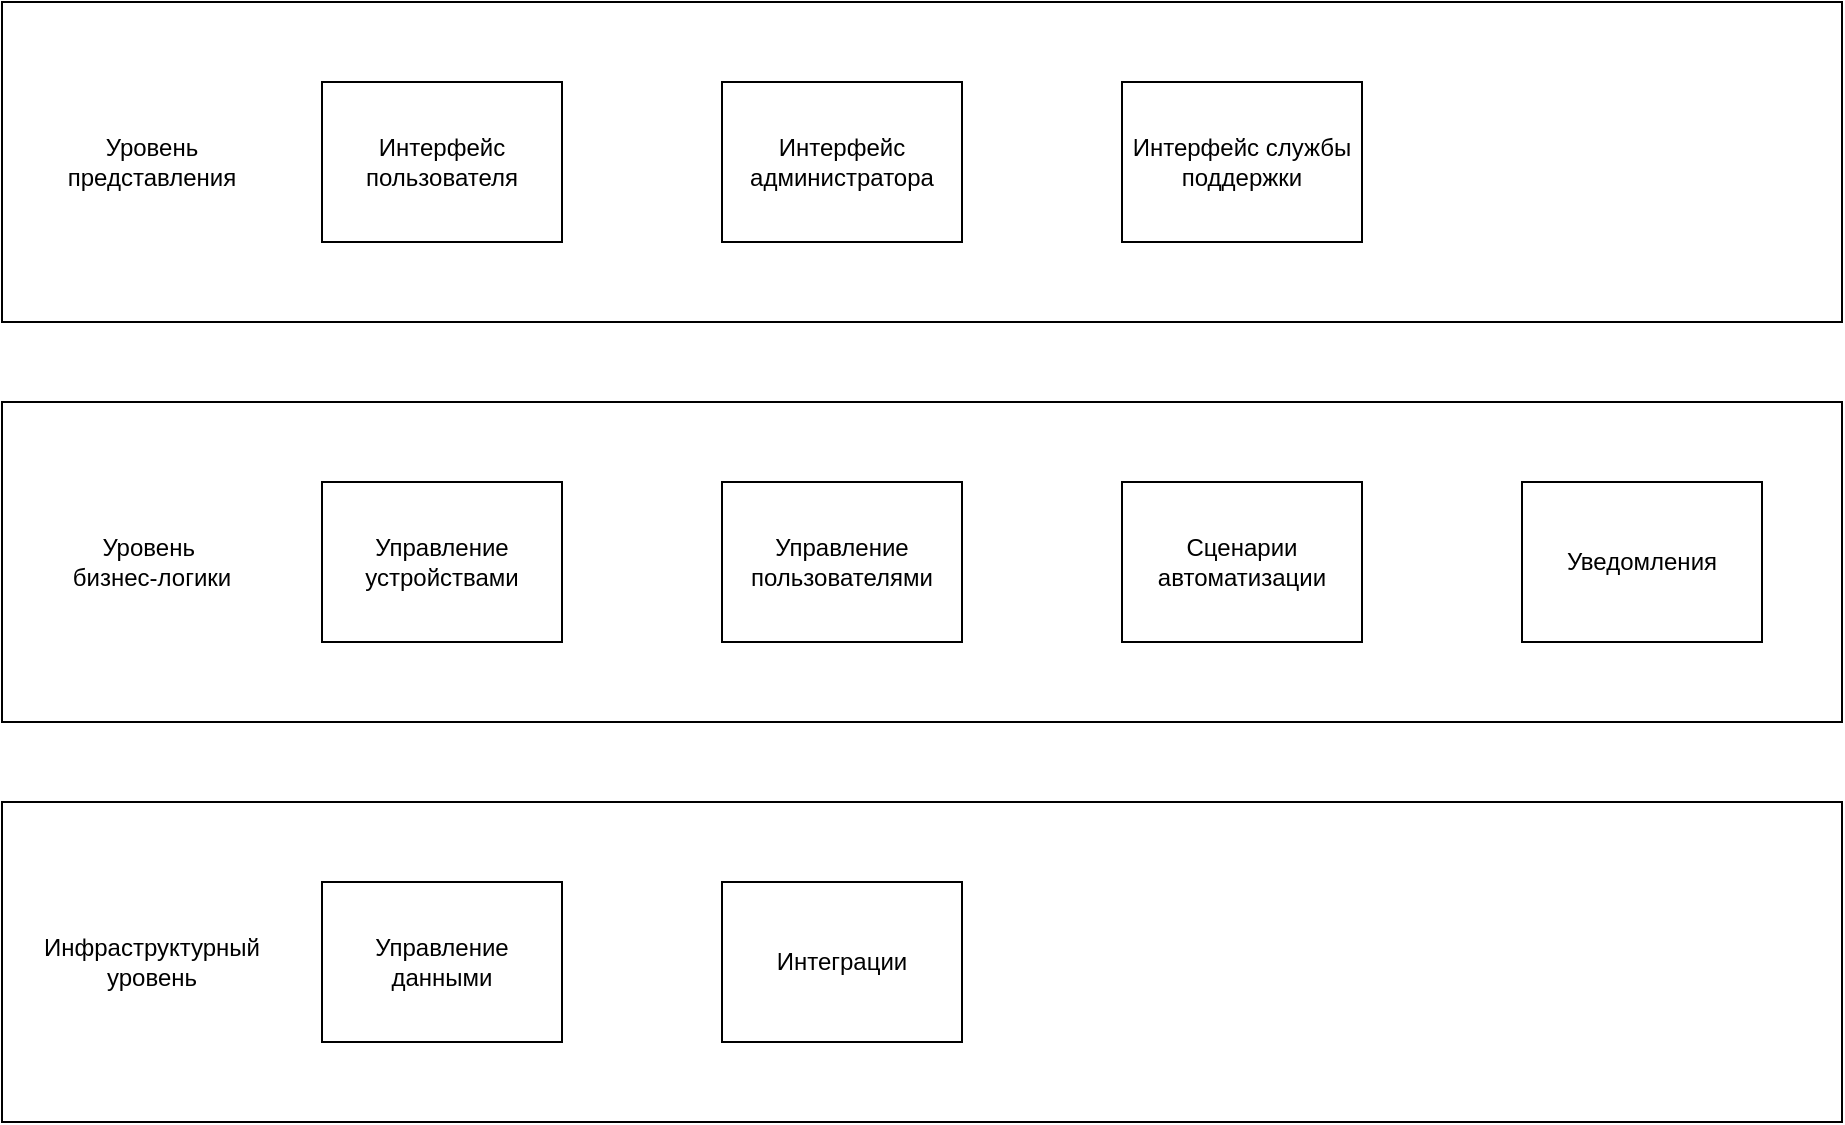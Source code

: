 <mxfile version="26.0.9" pages="3">
  <diagram id="R2lEEEUBdFMjLlhIrx00" name="модули">
    <mxGraphModel dx="584" dy="754" grid="1" gridSize="10" guides="1" tooltips="1" connect="1" arrows="1" fold="1" page="1" pageScale="1" pageWidth="850" pageHeight="1100" math="0" shadow="0" extFonts="Permanent Marker^https://fonts.googleapis.com/css?family=Permanent+Marker">
      <root>
        <mxCell id="0" />
        <mxCell id="1" parent="0" />
        <mxCell id="qxPQAJvnUp85mBggOEhK-92" value="" style="rounded=0;whiteSpace=wrap;html=1;" vertex="1" parent="1">
          <mxGeometry x="1200" y="800" width="920" height="160" as="geometry" />
        </mxCell>
        <mxCell id="qxPQAJvnUp85mBggOEhK-91" value="" style="rounded=0;whiteSpace=wrap;html=1;" vertex="1" parent="1">
          <mxGeometry x="1200" y="600" width="920" height="160" as="geometry" />
        </mxCell>
        <mxCell id="qxPQAJvnUp85mBggOEhK-90" value="" style="rounded=0;whiteSpace=wrap;html=1;" vertex="1" parent="1">
          <mxGeometry x="1200" y="400" width="920" height="160" as="geometry" />
        </mxCell>
        <mxCell id="qxPQAJvnUp85mBggOEhK-71" value="Управление пользователями" style="rounded=0;whiteSpace=wrap;html=1;" vertex="1" parent="1">
          <mxGeometry x="1560" y="640" width="120" height="80" as="geometry" />
        </mxCell>
        <mxCell id="qxPQAJvnUp85mBggOEhK-73" value="Управление устройствами" style="rounded=0;whiteSpace=wrap;html=1;" vertex="1" parent="1">
          <mxGeometry x="1360" y="640" width="120" height="80" as="geometry" />
        </mxCell>
        <mxCell id="qxPQAJvnUp85mBggOEhK-74" value="Интерфейс пользователя" style="rounded=0;whiteSpace=wrap;html=1;" vertex="1" parent="1">
          <mxGeometry x="1360" y="440" width="120" height="80" as="geometry" />
        </mxCell>
        <mxCell id="qxPQAJvnUp85mBggOEhK-75" value="Управление данными" style="rounded=0;whiteSpace=wrap;html=1;" vertex="1" parent="1">
          <mxGeometry x="1360" y="840" width="120" height="80" as="geometry" />
        </mxCell>
        <mxCell id="qxPQAJvnUp85mBggOEhK-76" value="Уведомления" style="rounded=0;whiteSpace=wrap;html=1;" vertex="1" parent="1">
          <mxGeometry x="1960" y="640" width="120" height="80" as="geometry" />
        </mxCell>
        <mxCell id="qxPQAJvnUp85mBggOEhK-77" value="Интеграции" style="rounded=0;whiteSpace=wrap;html=1;" vertex="1" parent="1">
          <mxGeometry x="1560" y="840" width="120" height="80" as="geometry" />
        </mxCell>
        <mxCell id="qxPQAJvnUp85mBggOEhK-83" value="Уровень представления" style="text;html=1;align=center;verticalAlign=middle;whiteSpace=wrap;rounded=0;" vertex="1" parent="1">
          <mxGeometry x="1215" y="465" width="120" height="30" as="geometry" />
        </mxCell>
        <mxCell id="qxPQAJvnUp85mBggOEhK-84" value="Уровень&amp;nbsp;&lt;div&gt;бизнес-логики&lt;/div&gt;" style="text;html=1;align=center;verticalAlign=middle;whiteSpace=wrap;rounded=0;" vertex="1" parent="1">
          <mxGeometry x="1215" y="665" width="120" height="30" as="geometry" />
        </mxCell>
        <mxCell id="qxPQAJvnUp85mBggOEhK-85" value="Инфраструктурный уровень" style="text;html=1;align=center;verticalAlign=middle;whiteSpace=wrap;rounded=0;" vertex="1" parent="1">
          <mxGeometry x="1215" y="865" width="120" height="30" as="geometry" />
        </mxCell>
        <mxCell id="qxPQAJvnUp85mBggOEhK-86" value="Интерфейс администратора" style="rounded=0;whiteSpace=wrap;html=1;" vertex="1" parent="1">
          <mxGeometry x="1560" y="440" width="120" height="80" as="geometry" />
        </mxCell>
        <mxCell id="qxPQAJvnUp85mBggOEhK-88" value="Интерфейс службы поддержки" style="rounded=0;whiteSpace=wrap;html=1;" vertex="1" parent="1">
          <mxGeometry x="1760" y="440" width="120" height="80" as="geometry" />
        </mxCell>
        <mxCell id="qxPQAJvnUp85mBggOEhK-89" value="Сценарии автоматизации" style="rounded=0;whiteSpace=wrap;html=1;" vertex="1" parent="1">
          <mxGeometry x="1760" y="640" width="120" height="80" as="geometry" />
        </mxCell>
      </root>
    </mxGraphModel>
  </diagram>
  <diagram id="xWHoF3XGMzOLi3aS1LWz" name="сценарии">
    <mxGraphModel dx="1434" dy="754" grid="1" gridSize="10" guides="1" tooltips="1" connect="1" arrows="1" fold="1" page="1" pageScale="1" pageWidth="850" pageHeight="1100" math="0" shadow="0">
      <root>
        <mxCell id="0" />
        <mxCell id="1" parent="0" />
        <mxCell id="5GKVDv2SRfRDHWmmxv-4-1" value="Управление освещением" style="rounded=0;whiteSpace=wrap;html=1;" vertex="1" parent="1">
          <mxGeometry x="65" y="40" width="120" height="80" as="geometry" />
        </mxCell>
        <mxCell id="5GKVDv2SRfRDHWmmxv-4-2" value="Управление дверными замками" style="rounded=0;whiteSpace=wrap;html=1;" vertex="1" parent="1">
          <mxGeometry x="265" y="40" width="120" height="80" as="geometry" />
        </mxCell>
        <mxCell id="5GKVDv2SRfRDHWmmxv-4-3" value="Управление камерами" style="rounded=0;whiteSpace=wrap;html=1;" vertex="1" parent="1">
          <mxGeometry x="665" y="40" width="120" height="80" as="geometry" />
        </mxCell>
        <mxCell id="5GKVDv2SRfRDHWmmxv-4-4" value="Сценарии автоматизации" style="rounded=0;whiteSpace=wrap;html=1;" vertex="1" parent="1">
          <mxGeometry x="165" y="200" width="120" height="80" as="geometry" />
        </mxCell>
        <mxCell id="5GKVDv2SRfRDHWmmxv-4-5" value="Уведомления" style="rounded=0;whiteSpace=wrap;html=1;" vertex="1" parent="1">
          <mxGeometry x="365" y="200" width="120" height="80" as="geometry" />
        </mxCell>
        <mxCell id="5GKVDv2SRfRDHWmmxv-4-6" value="Управление через голосовых ассистентов" style="rounded=0;whiteSpace=wrap;html=1;" vertex="1" parent="1">
          <mxGeometry x="565" y="200" width="120" height="80" as="geometry" />
        </mxCell>
        <mxCell id="5GKVDv2SRfRDHWmmxv-4-7" value="Режимы безопасности" style="rounded=0;whiteSpace=wrap;html=1;" vertex="1" parent="1">
          <mxGeometry x="465" y="360" width="120" height="80" as="geometry" />
        </mxCell>
        <mxCell id="5GKVDv2SRfRDHWmmxv-4-8" value="Управление климатом" style="rounded=0;whiteSpace=wrap;html=1;" vertex="1" parent="1">
          <mxGeometry x="465" y="40" width="120" height="80" as="geometry" />
        </mxCell>
        <mxCell id="5GKVDv2SRfRDHWmmxv-4-10" value="Режимы присутствия" style="rounded=0;whiteSpace=wrap;html=1;" vertex="1" parent="1">
          <mxGeometry x="265" y="360" width="120" height="80" as="geometry" />
        </mxCell>
      </root>
    </mxGraphModel>
  </diagram>
  <diagram id="oKCPR_kWJX6ULYvZLr9O" name="модель">
    <mxGraphModel dx="2156" dy="947" grid="1" gridSize="10" guides="1" tooltips="1" connect="1" arrows="1" fold="1" page="1" pageScale="1" pageWidth="850" pageHeight="1100" math="0" shadow="0">
      <root>
        <mxCell id="0" />
        <mxCell id="1" parent="0" />
        <mxCell id="UONOe7qOOb5o7SZtt3kn-8" value="Device" style="swimlane;childLayout=stackLayout;horizontal=1;startSize=50;horizontalStack=0;rounded=1;fontSize=14;fontStyle=0;strokeWidth=2;resizeParent=0;resizeLast=1;shadow=0;dashed=0;align=center;arcSize=4;whiteSpace=wrap;html=1;" parent="1" vertex="1">
          <mxGeometry x="40" y="440" width="200" height="320" as="geometry" />
        </mxCell>
        <mxCell id="UONOe7qOOb5o7SZtt3kn-9" value="&lt;div&gt;&lt;u&gt;attributes&lt;/u&gt;:&lt;/div&gt;&lt;div&gt;&lt;br&gt;&lt;/div&gt;&lt;div&gt;device_id: string&lt;/div&gt;&lt;div&gt;device_type:_string&lt;/div&gt;&lt;div&gt;status: string&lt;/div&gt;&lt;div&gt;location: string&lt;/div&gt;&lt;div&gt;name: string&lt;/div&gt;&lt;div&gt;settings: list&lt;/div&gt;&lt;div&gt;&lt;br&gt;&lt;/div&gt;&lt;div&gt;&lt;u&gt;methods&lt;/u&gt;:&lt;/div&gt;&lt;div&gt;turn_on()&lt;/div&gt;&lt;div&gt;turn_off()&lt;/div&gt;&lt;div&gt;get_status()&lt;/div&gt;&lt;div&gt;update_status()&lt;/div&gt;&lt;div&gt;set_location(location)&lt;/div&gt;&lt;div&gt;set_settings(settings)&lt;/div&gt;&lt;div&gt;&lt;br&gt;&lt;/div&gt;&lt;div&gt;&lt;br&gt;&lt;/div&gt;&lt;div&gt;&lt;br&gt;&lt;/div&gt;&lt;div&gt;&lt;br&gt;&lt;/div&gt;" style="align=left;strokeColor=none;fillColor=none;spacingLeft=4;fontSize=12;verticalAlign=top;resizable=0;rotatable=0;part=1;html=1;" parent="UONOe7qOOb5o7SZtt3kn-8" vertex="1">
          <mxGeometry y="50" width="200" height="270" as="geometry" />
        </mxCell>
        <mxCell id="UONOe7qOOb5o7SZtt3kn-10" value="Scenario" style="swimlane;childLayout=stackLayout;horizontal=1;startSize=50;horizontalStack=0;rounded=1;fontSize=14;fontStyle=0;strokeWidth=2;resizeParent=0;resizeLast=1;shadow=0;dashed=0;align=center;arcSize=4;whiteSpace=wrap;html=1;" parent="1" vertex="1">
          <mxGeometry x="320" y="440" width="200" height="320" as="geometry" />
        </mxCell>
        <mxCell id="UONOe7qOOb5o7SZtt3kn-11" value="&lt;div&gt;&lt;u&gt;attributes&lt;/u&gt;:&lt;/div&gt;&lt;div&gt;&lt;br&gt;&lt;/div&gt;&lt;div&gt;scenario_id: string&lt;/div&gt;&lt;div&gt;name: string&lt;/div&gt;&lt;div&gt;trigger: string&lt;/div&gt;&lt;div&gt;action: list&lt;/div&gt;&lt;div&gt;condition: string&lt;/div&gt;&lt;div&gt;status: string&lt;/div&gt;&lt;div&gt;&lt;br&gt;&lt;/div&gt;&lt;div&gt;&lt;u&gt;methods&lt;/u&gt;:&lt;/div&gt;&lt;div&gt;activate()&lt;/div&gt;&lt;div&gt;deactivate()&lt;/div&gt;&lt;div&gt;add_action(action)&lt;/div&gt;&lt;div&gt;remove_action(action)&lt;/div&gt;&lt;div&gt;test()&lt;/div&gt;&lt;div&gt;set_trigger(trigger)&lt;/div&gt;&lt;div&gt;&lt;br&gt;&lt;/div&gt;&lt;div&gt;&lt;br&gt;&lt;/div&gt;&lt;div&gt;&lt;br&gt;&lt;/div&gt;" style="align=left;strokeColor=none;fillColor=none;spacingLeft=4;fontSize=12;verticalAlign=top;resizable=0;rotatable=0;part=1;html=1;" parent="UONOe7qOOb5o7SZtt3kn-10" vertex="1">
          <mxGeometry y="50" width="200" height="270" as="geometry" />
        </mxCell>
        <mxCell id="UONOe7qOOb5o7SZtt3kn-16" value="User" style="swimlane;childLayout=stackLayout;horizontal=1;startSize=50;horizontalStack=0;rounded=1;fontSize=14;fontStyle=0;strokeWidth=2;resizeParent=0;resizeLast=1;shadow=0;dashed=0;align=center;arcSize=4;whiteSpace=wrap;html=1;" parent="1" vertex="1">
          <mxGeometry x="-240" y="440" width="200" height="320" as="geometry" />
        </mxCell>
        <mxCell id="UONOe7qOOb5o7SZtt3kn-17" value="&lt;div&gt;&lt;u&gt;attributes&lt;/u&gt;:&lt;/div&gt;&lt;div&gt;&lt;br&gt;&lt;/div&gt;&lt;div&gt;user_id: string&lt;/div&gt;&lt;div&gt;username:_string&lt;/div&gt;&lt;div&gt;email: string&lt;/div&gt;&lt;div&gt;role: string&lt;/div&gt;&lt;div&gt;password: string&lt;/div&gt;&lt;div&gt;authentication_method: string&lt;/div&gt;&lt;div&gt;&lt;br&gt;&lt;/div&gt;&lt;div&gt;&lt;u&gt;methods&lt;/u&gt;:&lt;/div&gt;&lt;div&gt;login()&lt;/div&gt;&lt;div&gt;logout()&lt;/div&gt;&lt;div&gt;change_password()&lt;/div&gt;&lt;div&gt;set_role(role)&lt;/div&gt;&lt;div&gt;get_profile()&lt;/div&gt;&lt;div&gt;&lt;br&gt;&lt;/div&gt;&lt;div&gt;&lt;br&gt;&lt;/div&gt;&lt;div&gt;&lt;br&gt;&lt;/div&gt;" style="align=left;strokeColor=none;fillColor=none;spacingLeft=4;fontSize=12;verticalAlign=top;resizable=0;rotatable=0;part=1;html=1;" parent="UONOe7qOOb5o7SZtt3kn-16" vertex="1">
          <mxGeometry y="50" width="200" height="270" as="geometry" />
        </mxCell>
        <mxCell id="UONOe7qOOb5o7SZtt3kn-19" value="" style="endArrow=ERzeroToMany;startArrow=ERzeroToMany;html=1;rounded=0;startFill=0;exitX=0.5;exitY=0;exitDx=0;exitDy=0;entryX=0.5;entryY=0;entryDx=0;entryDy=0;endFill=0;" parent="1" source="UONOe7qOOb5o7SZtt3kn-16" target="UONOe7qOOb5o7SZtt3kn-10" edge="1">
          <mxGeometry width="50" height="50" relative="1" as="geometry">
            <mxPoint x="100" y="410" as="sourcePoint" />
            <mxPoint x="150" y="360" as="targetPoint" />
            <Array as="points">
              <mxPoint x="-140" y="360" />
              <mxPoint x="420" y="360" />
            </Array>
          </mxGeometry>
        </mxCell>
        <mxCell id="UONOe7qOOb5o7SZtt3kn-20" value="" style="edgeStyle=entityRelationEdgeStyle;fontSize=12;html=1;endArrow=ERzeroToMany;endFill=1;startArrow=ERzeroToMany;rounded=0;exitX=1;exitY=0.5;exitDx=0;exitDy=0;entryX=0;entryY=0.5;entryDx=0;entryDy=0;" parent="1" source="UONOe7qOOb5o7SZtt3kn-17" target="UONOe7qOOb5o7SZtt3kn-9" edge="1">
          <mxGeometry width="100" height="100" relative="1" as="geometry">
            <mxPoint x="70" y="550" as="sourcePoint" />
            <mxPoint x="170" y="450" as="targetPoint" />
          </mxGeometry>
        </mxCell>
        <mxCell id="UONOe7qOOb5o7SZtt3kn-21" value="" style="edgeStyle=entityRelationEdgeStyle;fontSize=12;html=1;endArrow=ERzeroToMany;endFill=1;startArrow=ERzeroToMany;rounded=0;exitX=1;exitY=0.5;exitDx=0;exitDy=0;entryX=0;entryY=0.5;entryDx=0;entryDy=0;" parent="1" source="UONOe7qOOb5o7SZtt3kn-9" target="UONOe7qOOb5o7SZtt3kn-11" edge="1">
          <mxGeometry width="100" height="100" relative="1" as="geometry">
            <mxPoint x="318" y="599.5" as="sourcePoint" />
            <mxPoint x="480" y="599.5" as="targetPoint" />
          </mxGeometry>
        </mxCell>
        <mxCell id="UONOe7qOOb5o7SZtt3kn-22" value="Security_Device" style="swimlane;childLayout=stackLayout;horizontal=1;startSize=50;horizontalStack=0;rounded=1;fontSize=14;fontStyle=0;strokeWidth=2;resizeParent=0;resizeLast=1;shadow=0;dashed=0;align=center;arcSize=4;whiteSpace=wrap;html=1;" parent="1" vertex="1">
          <mxGeometry x="-160" y="960" width="200" height="320" as="geometry" />
        </mxCell>
        <mxCell id="UONOe7qOOb5o7SZtt3kn-23" value="&lt;div&gt;&lt;u&gt;attributes&lt;/u&gt;:&lt;/div&gt;&lt;div&gt;&lt;br&gt;&lt;/div&gt;&lt;div&gt;device_id: string&lt;/div&gt;&lt;div&gt;device_type:_string&lt;/div&gt;&lt;div&gt;status: string&lt;/div&gt;&lt;div&gt;location: string&lt;/div&gt;&lt;div&gt;alert_level: string&lt;/div&gt;&lt;div&gt;&lt;br&gt;&lt;/div&gt;&lt;div&gt;&lt;u&gt;methods&lt;/u&gt;:&lt;/div&gt;&lt;div&gt;activate_alarm()&lt;/div&gt;&lt;div&gt;deactivate_alarm()&lt;/div&gt;&lt;div&gt;trigger_alert()&lt;/div&gt;&lt;div&gt;set_alert_level(level)&lt;/div&gt;&lt;div&gt;get_status()&lt;/div&gt;&lt;div&gt;&lt;br&gt;&lt;/div&gt;&lt;div&gt;&lt;br&gt;&lt;/div&gt;&lt;div&gt;&lt;br&gt;&lt;/div&gt;" style="align=left;strokeColor=none;fillColor=none;spacingLeft=4;fontSize=12;verticalAlign=top;resizable=0;rotatable=0;part=1;html=1;" parent="UONOe7qOOb5o7SZtt3kn-22" vertex="1">
          <mxGeometry y="50" width="200" height="270" as="geometry" />
        </mxCell>
        <mxCell id="UONOe7qOOb5o7SZtt3kn-26" value="" style="endArrow=ERzeroToMany;startArrow=ERzeroToMany;html=1;rounded=0;exitX=0.75;exitY=0;exitDx=0;exitDy=0;entryX=0.5;entryY=1;entryDx=0;entryDy=0;startFill=0;endFill=0;" parent="1" source="UONOe7qOOb5o7SZtt3kn-22" target="UONOe7qOOb5o7SZtt3kn-11" edge="1">
          <mxGeometry width="50" height="50" relative="1" as="geometry">
            <mxPoint x="100" y="880" as="sourcePoint" />
            <mxPoint x="150" y="830" as="targetPoint" />
            <Array as="points">
              <mxPoint x="-10" y="840" />
              <mxPoint x="420" y="840" />
            </Array>
          </mxGeometry>
        </mxCell>
        <mxCell id="UONOe7qOOb5o7SZtt3kn-27" value="" style="endArrow=ERzeroToMany;html=1;rounded=0;exitX=0.5;exitY=0;exitDx=0;exitDy=0;entryX=0.25;entryY=1;entryDx=0;entryDy=0;jumpStyle=arc;startArrow=ERzeroToMany;startFill=0;endFill=0;" parent="1" source="UONOe7qOOb5o7SZtt3kn-22" target="UONOe7qOOb5o7SZtt3kn-9" edge="1">
          <mxGeometry width="50" height="50" relative="1" as="geometry">
            <mxPoint x="100" y="760" as="sourcePoint" />
            <mxPoint x="150" y="710" as="targetPoint" />
            <Array as="points">
              <mxPoint x="-60" y="800" />
              <mxPoint x="90" y="800" />
            </Array>
          </mxGeometry>
        </mxCell>
        <mxCell id="UONOe7qOOb5o7SZtt3kn-28" value="History" style="swimlane;childLayout=stackLayout;horizontal=1;startSize=50;horizontalStack=0;rounded=1;fontSize=14;fontStyle=0;strokeWidth=2;resizeParent=0;resizeLast=1;shadow=0;dashed=0;align=center;arcSize=4;whiteSpace=wrap;html=1;" parent="1" vertex="1">
          <mxGeometry x="160" y="960" width="200" height="320" as="geometry" />
        </mxCell>
        <mxCell id="UONOe7qOOb5o7SZtt3kn-29" value="&lt;div&gt;&lt;u&gt;attributes&lt;/u&gt;:&lt;/div&gt;&lt;div&gt;&lt;br&gt;&lt;/div&gt;&lt;div&gt;history_id: string&lt;/div&gt;&lt;div&gt;timestamp:_datetime&lt;/div&gt;&lt;div&gt;event_type: string&lt;/div&gt;&lt;div&gt;device_id: string&lt;/div&gt;&lt;div&gt;description: string&lt;/div&gt;&lt;div&gt;&lt;br&gt;&lt;/div&gt;&lt;div&gt;&lt;u&gt;methods&lt;/u&gt;:&lt;/div&gt;&lt;div&gt;get_history(device_id)&lt;/div&gt;&lt;div&gt;clear_history()&lt;/div&gt;&lt;div&gt;add_event(event)&lt;/div&gt;" style="align=left;strokeColor=none;fillColor=none;spacingLeft=4;fontSize=12;verticalAlign=top;resizable=0;rotatable=0;part=1;html=1;" parent="UONOe7qOOb5o7SZtt3kn-28" vertex="1">
          <mxGeometry y="50" width="200" height="270" as="geometry" />
        </mxCell>
        <mxCell id="UONOe7qOOb5o7SZtt3kn-30" value="" style="endArrow=ERzeroToMany;startArrow=ERzeroToOne;html=1;rounded=0;exitX=0;exitY=0.25;exitDx=0;exitDy=0;entryX=0.5;entryY=1;entryDx=0;entryDy=0;startFill=0;endFill=0;" parent="1" source="UONOe7qOOb5o7SZtt3kn-29" target="UONOe7qOOb5o7SZtt3kn-9" edge="1">
          <mxGeometry width="50" height="50" relative="1" as="geometry">
            <mxPoint x="100" y="760" as="sourcePoint" />
            <mxPoint x="150" y="710" as="targetPoint" />
            <Array as="points">
              <mxPoint x="140" y="1078" />
            </Array>
          </mxGeometry>
        </mxCell>
        <mxCell id="UONOe7qOOb5o7SZtt3kn-37" value="" style="endArrow=ERzeroToMany;startArrow=ERzeroToOne;html=1;rounded=0;exitX=0;exitY=0.5;exitDx=0;exitDy=0;entryX=0.5;entryY=1;entryDx=0;entryDy=0;startFill=0;endFill=0;jumpStyle=arc;" parent="1" source="UONOe7qOOb5o7SZtt3kn-29" target="UONOe7qOOb5o7SZtt3kn-17" edge="1">
          <mxGeometry width="50" height="50" relative="1" as="geometry">
            <mxPoint x="230" y="930" as="sourcePoint" />
            <mxPoint x="230" y="770" as="targetPoint" />
            <Array as="points">
              <mxPoint x="100" y="1145" />
              <mxPoint x="100" y="920" />
              <mxPoint x="-140" y="920" />
            </Array>
          </mxGeometry>
        </mxCell>
        <mxCell id="UONOe7qOOb5o7SZtt3kn-38" value="Notification" style="swimlane;childLayout=stackLayout;horizontal=1;startSize=50;horizontalStack=0;rounded=1;fontSize=14;fontStyle=0;strokeWidth=2;resizeParent=0;resizeLast=1;shadow=0;dashed=0;align=center;arcSize=4;whiteSpace=wrap;html=1;" parent="1" vertex="1">
          <mxGeometry x="480" y="960" width="200" height="320" as="geometry" />
        </mxCell>
        <mxCell id="UONOe7qOOb5o7SZtt3kn-39" value="&lt;div&gt;&lt;u&gt;attributes&lt;/u&gt;:&lt;/div&gt;&lt;div&gt;&lt;br&gt;&lt;/div&gt;&lt;div&gt;notification_id: string&lt;/div&gt;&lt;div&gt;message:_string&lt;/div&gt;&lt;div&gt;recipient: string&lt;/div&gt;&lt;div&gt;type: string&lt;/div&gt;&lt;div&gt;status: string&lt;/div&gt;&lt;div&gt;&lt;br&gt;&lt;/div&gt;&lt;div&gt;&lt;u&gt;methods&lt;/u&gt;:&lt;/div&gt;&lt;div&gt;send()&lt;/div&gt;&lt;div&gt;mark_as_read()&lt;/div&gt;&lt;div&gt;get_notifications()&lt;/div&gt;&lt;div&gt;clear_notifications()&lt;/div&gt;" style="align=left;strokeColor=none;fillColor=none;spacingLeft=4;fontSize=12;verticalAlign=top;resizable=0;rotatable=0;part=1;html=1;" parent="UONOe7qOOb5o7SZtt3kn-38" vertex="1">
          <mxGeometry y="50" width="200" height="270" as="geometry" />
        </mxCell>
        <mxCell id="UONOe7qOOb5o7SZtt3kn-42" value="" style="endArrow=ERzeroToMany;startArrow=ERzeroToOne;html=1;rounded=0;exitX=0.25;exitY=0;exitDx=0;exitDy=0;entryX=0.75;entryY=1;entryDx=0;entryDy=0;startFill=0;endFill=0;jumpStyle=arc;" parent="1" source="UONOe7qOOb5o7SZtt3kn-38" target="UONOe7qOOb5o7SZtt3kn-17" edge="1">
          <mxGeometry width="50" height="50" relative="1" as="geometry">
            <mxPoint x="220" y="980" as="sourcePoint" />
            <mxPoint x="-90" y="780" as="targetPoint" />
            <Array as="points">
              <mxPoint x="530" y="880" />
              <mxPoint x="-90" y="880" />
            </Array>
          </mxGeometry>
        </mxCell>
        <mxCell id="UONOe7qOOb5o7SZtt3kn-43" value="" style="endArrow=ERzeroToMany;startArrow=ERzeroToOne;html=1;rounded=0;entryX=0.75;entryY=1;entryDx=0;entryDy=0;exitX=0.5;exitY=0;exitDx=0;exitDy=0;startFill=0;endFill=0;jumpStyle=arc;" parent="1" source="UONOe7qOOb5o7SZtt3kn-38" target="UONOe7qOOb5o7SZtt3kn-9" edge="1">
          <mxGeometry width="50" height="50" relative="1" as="geometry">
            <mxPoint x="100" y="880" as="sourcePoint" />
            <mxPoint x="150" y="830" as="targetPoint" />
            <Array as="points">
              <mxPoint x="580" y="920" />
              <mxPoint x="190" y="920" />
            </Array>
          </mxGeometry>
        </mxCell>
        <mxCell id="UONOe7qOOb5o7SZtt3kn-44" value="Hub" style="swimlane;childLayout=stackLayout;horizontal=1;startSize=50;horizontalStack=0;rounded=1;fontSize=14;fontStyle=0;strokeWidth=2;resizeParent=0;resizeLast=1;shadow=0;dashed=0;align=center;arcSize=4;whiteSpace=wrap;html=1;" parent="1" vertex="1">
          <mxGeometry x="600" y="440" width="200" height="320" as="geometry" />
        </mxCell>
        <mxCell id="UONOe7qOOb5o7SZtt3kn-45" value="&lt;div&gt;&lt;u&gt;attributes&lt;/u&gt;:&lt;/div&gt;&lt;div&gt;&lt;br&gt;&lt;/div&gt;&lt;div&gt;hub_id: string&lt;/div&gt;&lt;div&gt;status:_string&lt;/div&gt;&lt;div&gt;connected_devices: string&lt;/div&gt;&lt;div&gt;location: string&lt;/div&gt;&lt;div&gt;&lt;br&gt;&lt;/div&gt;&lt;div&gt;&lt;u&gt;methods&lt;/u&gt;:&lt;/div&gt;&lt;div&gt;connect_device(device)&lt;/div&gt;&lt;div&gt;disconnect_device(device)&lt;/div&gt;&lt;div&gt;get_connected_devices()&lt;/div&gt;&lt;div&gt;update_firmware()&lt;/div&gt;" style="align=left;strokeColor=none;fillColor=none;spacingLeft=4;fontSize=12;verticalAlign=top;resizable=0;rotatable=0;part=1;html=1;" parent="UONOe7qOOb5o7SZtt3kn-44" vertex="1">
          <mxGeometry y="50" width="200" height="270" as="geometry" />
        </mxCell>
        <mxCell id="UONOe7qOOb5o7SZtt3kn-49" value="" style="endArrow=ERzeroToOne;startArrow=ERzeroToMany;html=1;rounded=0;entryX=0.5;entryY=0;entryDx=0;entryDy=0;exitX=0.595;exitY=0;exitDx=0;exitDy=0;exitPerimeter=0;jumpStyle=arc;startFill=0;endFill=0;" parent="1" source="UONOe7qOOb5o7SZtt3kn-8" target="UONOe7qOOb5o7SZtt3kn-44" edge="1">
          <mxGeometry width="50" height="50" relative="1" as="geometry">
            <mxPoint x="160" y="400" as="sourcePoint" />
            <mxPoint x="420" y="630" as="targetPoint" />
            <Array as="points">
              <mxPoint x="159" y="400" />
              <mxPoint x="700" y="400" />
            </Array>
          </mxGeometry>
        </mxCell>
        <mxCell id="UONOe7qOOb5o7SZtt3kn-50" value="" style="endArrow=ERzeroToMany;startArrow=ERzeroToMany;html=1;rounded=0;entryX=0;entryY=0.5;entryDx=0;entryDy=0;exitX=1;exitY=0.5;exitDx=0;exitDy=0;jumpStyle=arc;endFill=0;startFill=0;" parent="1" source="UONOe7qOOb5o7SZtt3kn-11" target="UONOe7qOOb5o7SZtt3kn-45" edge="1">
          <mxGeometry width="50" height="50" relative="1" as="geometry">
            <mxPoint x="370" y="680" as="sourcePoint" />
            <mxPoint x="420" y="630" as="targetPoint" />
          </mxGeometry>
        </mxCell>
        <mxCell id="UONOe7qOOb5o7SZtt3kn-51" value="" style="group" parent="1" vertex="1" connectable="0">
          <mxGeometry x="-240" y="200" width="200" height="110" as="geometry" />
        </mxCell>
        <mxCell id="UONOe7qOOb5o7SZtt3kn-34" value="" style="group" parent="UONOe7qOOb5o7SZtt3kn-51" vertex="1" connectable="0">
          <mxGeometry y="80" width="200" height="30" as="geometry" />
        </mxCell>
        <mxCell id="UONOe7qOOb5o7SZtt3kn-13" value="" style="edgeStyle=entityRelationEdgeStyle;fontSize=12;html=1;endArrow=ERzeroToMany;endFill=1;startArrow=ERzeroToMany;rounded=0;" parent="UONOe7qOOb5o7SZtt3kn-34" edge="1">
          <mxGeometry width="100" height="100" relative="1" as="geometry">
            <mxPoint y="30" as="sourcePoint" />
            <mxPoint x="200" y="30" as="targetPoint" />
          </mxGeometry>
        </mxCell>
        <mxCell id="UONOe7qOOb5o7SZtt3kn-14" value="many optional to many optional" style="text;html=1;align=center;verticalAlign=middle;whiteSpace=wrap;rounded=0;" parent="UONOe7qOOb5o7SZtt3kn-34" vertex="1">
          <mxGeometry width="200" height="30" as="geometry" />
        </mxCell>
        <mxCell id="UONOe7qOOb5o7SZtt3kn-35" value="" style="group" parent="UONOe7qOOb5o7SZtt3kn-51" vertex="1" connectable="0">
          <mxGeometry y="40" width="200" height="30" as="geometry" />
        </mxCell>
        <mxCell id="UONOe7qOOb5o7SZtt3kn-32" value="" style="edgeStyle=entityRelationEdgeStyle;fontSize=12;html=1;endArrow=ERzeroToMany;startArrow=ERzeroToOne;rounded=0;" parent="UONOe7qOOb5o7SZtt3kn-35" edge="1">
          <mxGeometry width="100" height="100" relative="1" as="geometry">
            <mxPoint y="30" as="sourcePoint" />
            <mxPoint x="200" y="30" as="targetPoint" />
          </mxGeometry>
        </mxCell>
        <mxCell id="UONOe7qOOb5o7SZtt3kn-33" value="one optional to many optional" style="text;html=1;align=center;verticalAlign=middle;whiteSpace=wrap;rounded=0;" parent="UONOe7qOOb5o7SZtt3kn-35" vertex="1">
          <mxGeometry width="200" height="30" as="geometry" />
        </mxCell>
        <mxCell id="UONOe7qOOb5o7SZtt3kn-36" value="Типы связей:" style="text;html=1;align=left;verticalAlign=middle;whiteSpace=wrap;rounded=0;" parent="UONOe7qOOb5o7SZtt3kn-51" vertex="1">
          <mxGeometry width="200" height="30" as="geometry" />
        </mxCell>
      </root>
    </mxGraphModel>
  </diagram>
</mxfile>
